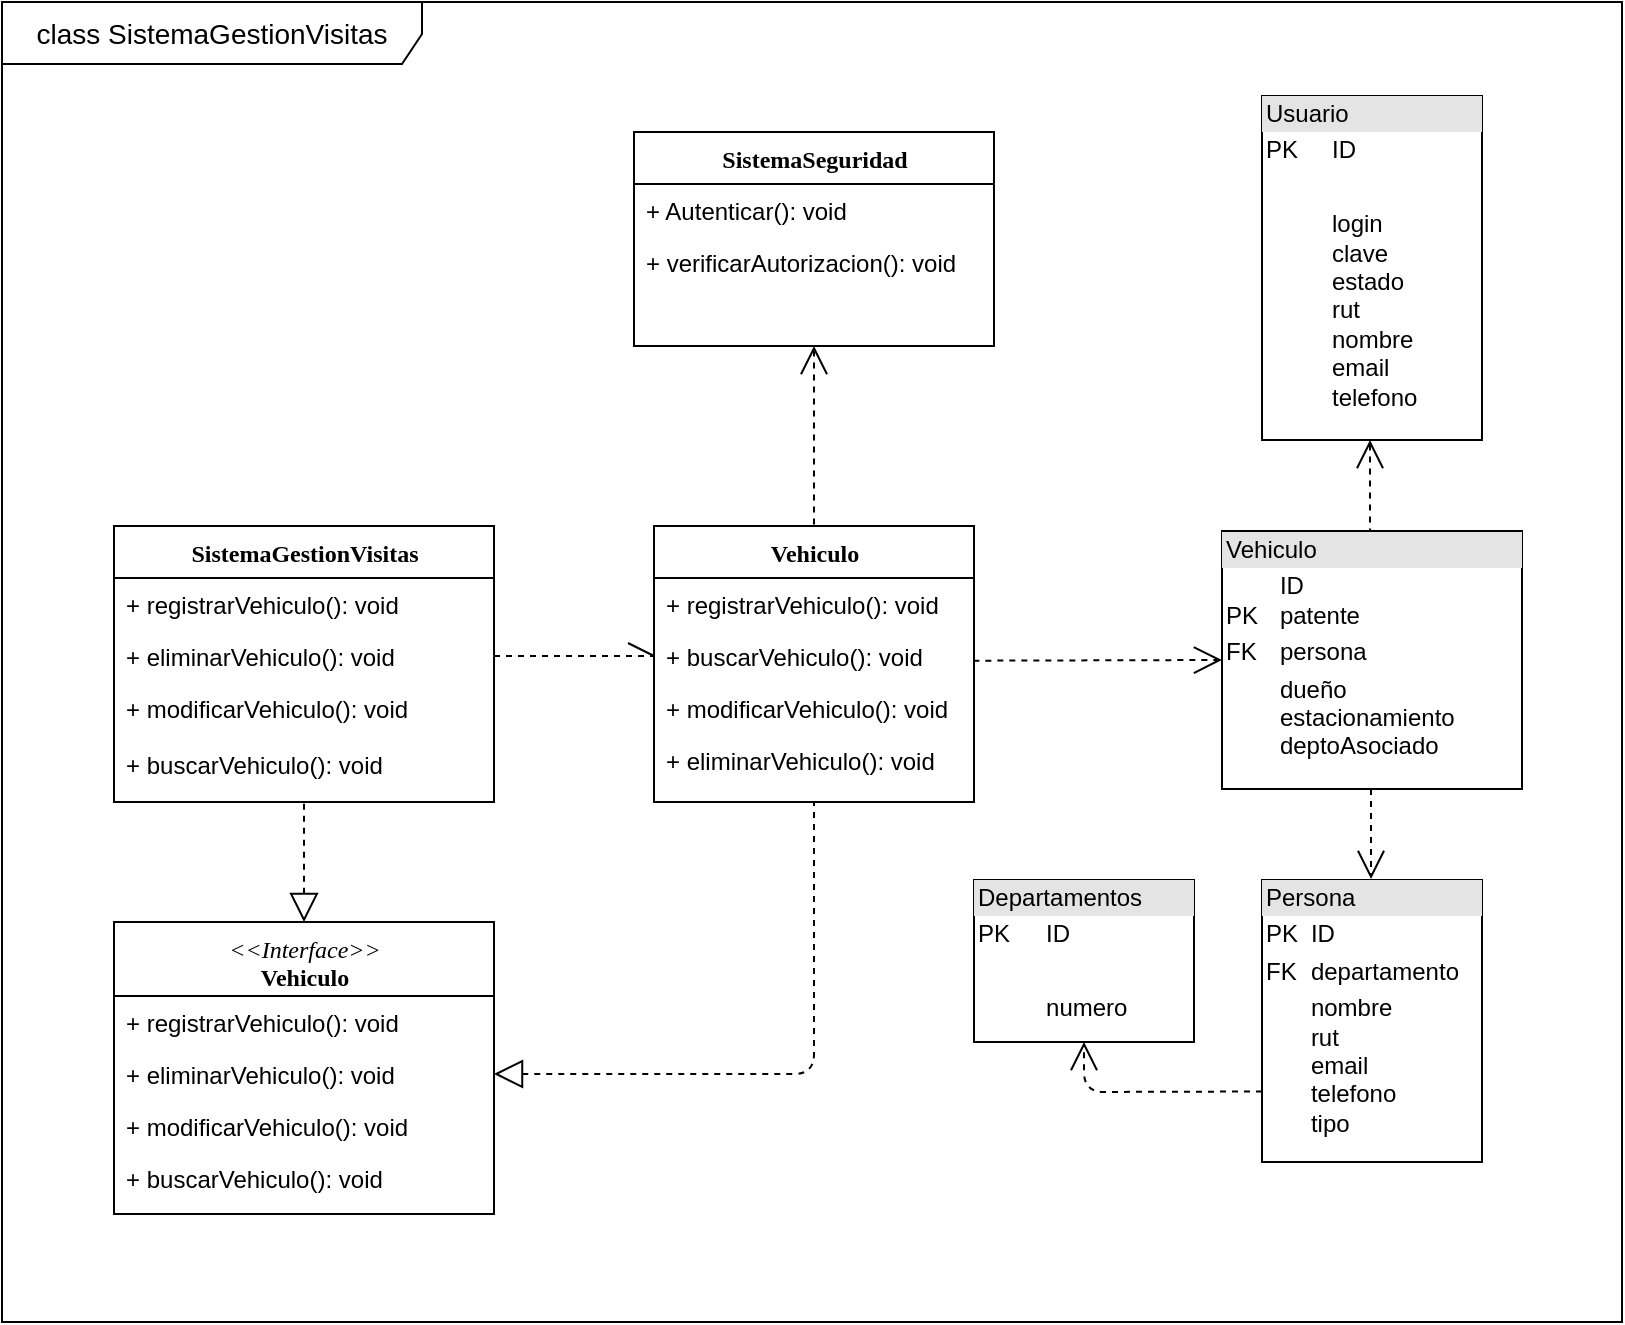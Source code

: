 <mxfile version="10.6.7" type="device"><diagram name="Page-1" id="9f46799a-70d6-7492-0946-bef42562c5a5"><mxGraphModel dx="840" dy="435" grid="1" gridSize="10" guides="1" tooltips="1" connect="1" arrows="1" fold="1" page="1" pageScale="1" pageWidth="1100" pageHeight="850" background="#ffffff" math="0" shadow="0"><root><mxCell id="0"/><mxCell id="1" parent="0"/><mxCell id="GkAajKtFIGLuhse4K5WX-2" value="&lt;font style=&quot;font-size: 14px&quot;&gt;class SistemaGestionVisitas&lt;/font&gt;" style="shape=umlFrame;whiteSpace=wrap;html=1;width=210;height=31;" parent="1" vertex="1"><mxGeometry x="30" y="30" width="810" height="660" as="geometry"/></mxCell><mxCell id="78961159f06e98e8-17" value="SistemaSeguridad" style="swimlane;html=1;fontStyle=1;align=center;verticalAlign=top;childLayout=stackLayout;horizontal=1;startSize=26;horizontalStack=0;resizeParent=1;resizeLast=0;collapsible=1;marginBottom=0;swimlaneFillColor=#ffffff;rounded=0;shadow=0;comic=0;labelBackgroundColor=none;strokeColor=#000000;strokeWidth=1;fillColor=none;fontFamily=Verdana;fontSize=12;fontColor=#000000;" parent="1" vertex="1"><mxGeometry x="346" y="95" width="180" height="107" as="geometry"/></mxCell><mxCell id="78961159f06e98e8-20" value="+ Autenticar(): void" style="text;html=1;strokeColor=none;fillColor=none;align=left;verticalAlign=top;spacingLeft=4;spacingRight=4;whiteSpace=wrap;overflow=hidden;rotatable=0;points=[[0,0.5],[1,0.5]];portConstraint=eastwest;" parent="78961159f06e98e8-17" vertex="1"><mxGeometry y="26" width="180" height="26" as="geometry"/></mxCell><mxCell id="78961159f06e98e8-27" value="+ verificarAutorizacion(): void" style="text;html=1;strokeColor=none;fillColor=none;align=left;verticalAlign=top;spacingLeft=4;spacingRight=4;whiteSpace=wrap;overflow=hidden;rotatable=0;points=[[0,0.5],[1,0.5]];portConstraint=eastwest;" parent="78961159f06e98e8-17" vertex="1"><mxGeometry y="52" width="180" height="26" as="geometry"/></mxCell><mxCell id="78961159f06e98e8-69" value="Vehiculo" style="swimlane;html=1;fontStyle=1;align=center;verticalAlign=top;childLayout=stackLayout;horizontal=1;startSize=26;horizontalStack=0;resizeParent=1;resizeLast=0;collapsible=1;marginBottom=0;swimlaneFillColor=#ffffff;rounded=0;shadow=0;comic=0;labelBackgroundColor=none;strokeColor=#000000;strokeWidth=1;fillColor=none;fontFamily=Verdana;fontSize=12;fontColor=#000000;" parent="1" vertex="1"><mxGeometry x="356" y="292" width="160" height="138" as="geometry"/></mxCell><mxCell id="ipyEARP5-KEgsoyCmI8W-16" value="+ registrarVehiculo(): void" style="text;html=1;strokeColor=none;fillColor=none;align=left;verticalAlign=top;spacingLeft=4;spacingRight=4;whiteSpace=wrap;overflow=hidden;rotatable=0;points=[[0,0.5],[1,0.5]];portConstraint=eastwest;" vertex="1" parent="78961159f06e98e8-69"><mxGeometry y="26" width="160" height="26" as="geometry"/></mxCell><mxCell id="ipyEARP5-KEgsoyCmI8W-19" value="+ buscarVehiculo(): void" style="text;html=1;strokeColor=none;fillColor=none;align=left;verticalAlign=top;spacingLeft=4;spacingRight=4;whiteSpace=wrap;overflow=hidden;rotatable=0;points=[[0,0.5],[1,0.5]];portConstraint=eastwest;" vertex="1" parent="78961159f06e98e8-69"><mxGeometry y="52" width="160" height="26" as="geometry"/></mxCell><mxCell id="ipyEARP5-KEgsoyCmI8W-18" value="+ modificarVehiculo(): void" style="text;html=1;strokeColor=none;fillColor=none;align=left;verticalAlign=top;spacingLeft=4;spacingRight=4;whiteSpace=wrap;overflow=hidden;rotatable=0;points=[[0,0.5],[1,0.5]];portConstraint=eastwest;" vertex="1" parent="78961159f06e98e8-69"><mxGeometry y="78" width="160" height="26" as="geometry"/></mxCell><mxCell id="ipyEARP5-KEgsoyCmI8W-17" value="+ eliminarVehiculo(): void" style="text;html=1;strokeColor=none;fillColor=none;align=left;verticalAlign=top;spacingLeft=4;spacingRight=4;whiteSpace=wrap;overflow=hidden;rotatable=0;points=[[0,0.5],[1,0.5]];portConstraint=eastwest;" vertex="1" parent="78961159f06e98e8-69"><mxGeometry y="104" width="160" height="26" as="geometry"/></mxCell><mxCell id="ipyEARP5-KEgsoyCmI8W-5" value="SistemaGestionVisitas" style="swimlane;html=1;fontStyle=1;align=center;verticalAlign=top;childLayout=stackLayout;horizontal=1;startSize=26;horizontalStack=0;resizeParent=1;resizeLast=0;collapsible=1;marginBottom=0;swimlaneFillColor=#ffffff;rounded=0;shadow=0;comic=0;labelBackgroundColor=none;strokeColor=#000000;strokeWidth=1;fillColor=none;fontFamily=Verdana;fontSize=12;fontColor=#000000;" vertex="1" parent="1"><mxGeometry x="86" y="292" width="190" height="138" as="geometry"/></mxCell><mxCell id="ipyEARP5-KEgsoyCmI8W-6" value="+ registrarVehiculo(): void" style="text;html=1;strokeColor=none;fillColor=none;align=left;verticalAlign=top;spacingLeft=4;spacingRight=4;whiteSpace=wrap;overflow=hidden;rotatable=0;points=[[0,0.5],[1,0.5]];portConstraint=eastwest;" vertex="1" parent="ipyEARP5-KEgsoyCmI8W-5"><mxGeometry y="26" width="190" height="26" as="geometry"/></mxCell><mxCell id="ipyEARP5-KEgsoyCmI8W-7" value="+ eliminarVehiculo(): void" style="text;html=1;strokeColor=none;fillColor=none;align=left;verticalAlign=top;spacingLeft=4;spacingRight=4;whiteSpace=wrap;overflow=hidden;rotatable=0;points=[[0,0.5],[1,0.5]];portConstraint=eastwest;" vertex="1" parent="ipyEARP5-KEgsoyCmI8W-5"><mxGeometry y="52" width="190" height="26" as="geometry"/></mxCell><mxCell id="ipyEARP5-KEgsoyCmI8W-8" value="+ modificarVehiculo(): void" style="text;html=1;strokeColor=none;fillColor=none;align=left;verticalAlign=top;spacingLeft=4;spacingRight=4;whiteSpace=wrap;overflow=hidden;rotatable=0;points=[[0,0.5],[1,0.5]];portConstraint=eastwest;" vertex="1" parent="ipyEARP5-KEgsoyCmI8W-5"><mxGeometry y="78" width="190" height="26" as="geometry"/></mxCell><mxCell id="ipyEARP5-KEgsoyCmI8W-10" value="+ buscarVehiculo(): void" style="text;html=1;strokeColor=none;fillColor=none;align=left;verticalAlign=top;spacingLeft=4;spacingRight=4;whiteSpace=wrap;overflow=hidden;rotatable=0;points=[[0,0.5],[1,0.5]];portConstraint=eastwest;" vertex="1" parent="1"><mxGeometry x="86" y="397.5" width="190" height="26" as="geometry"/></mxCell><mxCell id="ipyEARP5-KEgsoyCmI8W-11" value="&lt;i style=&quot;font-weight: normal&quot;&gt;&lt;font style=&quot;font-size: 12px&quot;&gt;&amp;lt;&amp;lt;Interface&amp;gt;&amp;gt;&lt;/font&gt;&lt;/i&gt;&lt;br&gt;Vehiculo" style="swimlane;html=1;fontStyle=1;align=center;verticalAlign=top;childLayout=stackLayout;horizontal=1;startSize=37;horizontalStack=0;resizeParent=1;resizeLast=0;collapsible=1;marginBottom=0;swimlaneFillColor=#ffffff;rounded=0;shadow=0;comic=0;labelBackgroundColor=none;strokeColor=#000000;strokeWidth=1;fillColor=none;fontFamily=Verdana;fontSize=12;fontColor=#000000;" vertex="1" parent="1"><mxGeometry x="86" y="490" width="190" height="146" as="geometry"/></mxCell><mxCell id="ipyEARP5-KEgsoyCmI8W-12" value="+ registrarVehiculo(): void" style="text;html=1;strokeColor=none;fillColor=none;align=left;verticalAlign=top;spacingLeft=4;spacingRight=4;whiteSpace=wrap;overflow=hidden;rotatable=0;points=[[0,0.5],[1,0.5]];portConstraint=eastwest;" vertex="1" parent="ipyEARP5-KEgsoyCmI8W-11"><mxGeometry y="37" width="190" height="26" as="geometry"/></mxCell><mxCell id="ipyEARP5-KEgsoyCmI8W-13" value="+ eliminarVehiculo(): void" style="text;html=1;strokeColor=none;fillColor=none;align=left;verticalAlign=top;spacingLeft=4;spacingRight=4;whiteSpace=wrap;overflow=hidden;rotatable=0;points=[[0,0.5],[1,0.5]];portConstraint=eastwest;" vertex="1" parent="ipyEARP5-KEgsoyCmI8W-11"><mxGeometry y="63" width="190" height="26" as="geometry"/></mxCell><mxCell id="ipyEARP5-KEgsoyCmI8W-14" value="+ modificarVehiculo(): void" style="text;html=1;strokeColor=none;fillColor=none;align=left;verticalAlign=top;spacingLeft=4;spacingRight=4;whiteSpace=wrap;overflow=hidden;rotatable=0;points=[[0,0.5],[1,0.5]];portConstraint=eastwest;" vertex="1" parent="ipyEARP5-KEgsoyCmI8W-11"><mxGeometry y="89" width="190" height="26" as="geometry"/></mxCell><mxCell id="ipyEARP5-KEgsoyCmI8W-15" value="+ buscarVehiculo(): void" style="text;html=1;strokeColor=none;fillColor=none;align=left;verticalAlign=top;spacingLeft=4;spacingRight=4;whiteSpace=wrap;overflow=hidden;rotatable=0;points=[[0,0.5],[1,0.5]];portConstraint=eastwest;" vertex="1" parent="ipyEARP5-KEgsoyCmI8W-11"><mxGeometry y="115" width="190" height="26" as="geometry"/></mxCell><mxCell id="ipyEARP5-KEgsoyCmI8W-20" value="" style="endArrow=none;html=1;exitX=1;exitY=0.5;exitDx=0;exitDy=0;endSize=6;endFill=0;startArrow=block;startFill=0;startSize=12;dashed=1;entryX=0.5;entryY=1;entryDx=0;entryDy=0;" edge="1" parent="1" source="ipyEARP5-KEgsoyCmI8W-13" target="78961159f06e98e8-69"><mxGeometry width="50" height="50" relative="1" as="geometry"><mxPoint x="386" y="609" as="sourcePoint"/><mxPoint x="436" y="439" as="targetPoint"/><Array as="points"><mxPoint x="436" y="566"/></Array></mxGeometry></mxCell><mxCell id="ipyEARP5-KEgsoyCmI8W-22" value="" style="endArrow=none;html=1;dashed=1;exitX=0.5;exitY=1;exitDx=0;exitDy=0;entryX=0.5;entryY=0;entryDx=0;entryDy=0;startArrow=open;startFill=0;startSize=12;" edge="1" parent="1" source="78961159f06e98e8-17" target="78961159f06e98e8-69"><mxGeometry width="50" height="50" relative="1" as="geometry"><mxPoint x="546" y="103" as="sourcePoint"/><mxPoint x="596" y="53" as="targetPoint"/></mxGeometry></mxCell><mxCell id="ipyEARP5-KEgsoyCmI8W-25" value="&lt;div style=&quot;box-sizing: border-box ; width: 100% ; background: #e4e4e4 ; padding: 2px&quot;&gt;Usuario&lt;/div&gt;&lt;table style=&quot;width: 100% ; font-size: 1em&quot; cellpadding=&quot;2&quot; cellspacing=&quot;0&quot;&gt;&lt;tbody&gt;&lt;tr&gt;&lt;td&gt;PK&lt;/td&gt;&lt;td&gt;ID&lt;/td&gt;&lt;/tr&gt;&lt;tr&gt;&lt;td&gt;&lt;br&gt;&lt;/td&gt;&lt;td&gt;&lt;br&gt;&lt;/td&gt;&lt;/tr&gt;&lt;tr&gt;&lt;td&gt;&lt;/td&gt;&lt;td&gt;login&lt;br&gt;clave&lt;br&gt;estado&lt;br&gt;rut&lt;br&gt;nombre&lt;br&gt;email&lt;br&gt;telefono&lt;br&gt;&lt;br&gt;&lt;/td&gt;&lt;/tr&gt;&lt;/tbody&gt;&lt;/table&gt;" style="verticalAlign=top;align=left;overflow=fill;html=1;" vertex="1" parent="1"><mxGeometry x="660" y="77" width="110" height="172" as="geometry"/></mxCell><mxCell id="ipyEARP5-KEgsoyCmI8W-26" value="&lt;div style=&quot;box-sizing: border-box ; width: 100% ; background: #e4e4e4 ; padding: 2px&quot;&gt;Vehiculo&lt;/div&gt;&lt;table style=&quot;width: 100% ; font-size: 1em&quot; cellpadding=&quot;2&quot; cellspacing=&quot;0&quot;&gt;&lt;tbody&gt;&lt;tr&gt;&lt;td&gt;&lt;br&gt;PK&lt;/td&gt;&lt;td&gt;ID&lt;br&gt;patente&lt;br&gt;&lt;/td&gt;&lt;/tr&gt;&lt;tr&gt;&lt;td&gt;FK&lt;/td&gt;&lt;td&gt;persona&lt;/td&gt;&lt;/tr&gt;&lt;tr&gt;&lt;td&gt;&lt;/td&gt;&lt;td&gt;dueño&lt;br&gt;estacionamiento&lt;br&gt;deptoAsociado&lt;br&gt;&lt;br&gt;&lt;/td&gt;&lt;/tr&gt;&lt;/tbody&gt;&lt;/table&gt;" style="verticalAlign=top;align=left;overflow=fill;html=1;" vertex="1" parent="1"><mxGeometry x="640" y="294.5" width="150" height="129" as="geometry"/></mxCell><mxCell id="ipyEARP5-KEgsoyCmI8W-27" value="&lt;div style=&quot;box-sizing: border-box ; width: 100% ; background: #e4e4e4 ; padding: 2px&quot;&gt;Persona&lt;/div&gt;&lt;table style=&quot;width: 100% ; font-size: 1em&quot; cellpadding=&quot;2&quot; cellspacing=&quot;0&quot;&gt;&lt;tbody&gt;&lt;tr&gt;&lt;td&gt;PK&lt;/td&gt;&lt;td&gt;ID&lt;/td&gt;&lt;/tr&gt;&lt;tr&gt;&lt;td&gt;FK&lt;/td&gt;&lt;td&gt;departamento&lt;/td&gt;&lt;/tr&gt;&lt;tr&gt;&lt;td&gt;&lt;/td&gt;&lt;td&gt;nombre&lt;br&gt;rut&lt;br&gt;email&lt;br&gt;telefono&lt;br&gt;tipo&lt;br&gt;&lt;br&gt;&lt;/td&gt;&lt;/tr&gt;&lt;/tbody&gt;&lt;/table&gt;" style="verticalAlign=top;align=left;overflow=fill;html=1;" vertex="1" parent="1"><mxGeometry x="660" y="469" width="110" height="141" as="geometry"/></mxCell><mxCell id="ipyEARP5-KEgsoyCmI8W-32" value="" style="endArrow=none;html=1;dashed=1;startArrow=open;startFill=0;startSize=12;" edge="1" parent="1"><mxGeometry width="50" height="50" relative="1" as="geometry"><mxPoint x="714" y="249" as="sourcePoint"/><mxPoint x="714" y="294" as="targetPoint"/></mxGeometry></mxCell><mxCell id="ipyEARP5-KEgsoyCmI8W-33" value="" style="endArrow=open;html=1;dashed=1;startArrow=none;startFill=0;startSize=6;endFill=0;endSize=12;" edge="1" parent="1"><mxGeometry width="50" height="50" relative="1" as="geometry"><mxPoint x="714.5" y="423.5" as="sourcePoint"/><mxPoint x="714.5" y="468.5" as="targetPoint"/></mxGeometry></mxCell><mxCell id="ipyEARP5-KEgsoyCmI8W-34" value="" style="endArrow=openAsync;html=1;dashed=1;exitX=1;exitY=0.5;exitDx=0;exitDy=0;entryX=0;entryY=0.5;entryDx=0;entryDy=0;startArrow=none;startFill=0;endFill=0;startSize=6;endSize=12;" edge="1" parent="1" source="ipyEARP5-KEgsoyCmI8W-7" target="ipyEARP5-KEgsoyCmI8W-19"><mxGeometry width="50" height="50" relative="1" as="geometry"><mxPoint x="276" y="384" as="sourcePoint"/><mxPoint x="326" y="334" as="targetPoint"/></mxGeometry></mxCell><mxCell id="ipyEARP5-KEgsoyCmI8W-35" value="" style="endArrow=open;html=1;dashed=1;exitX=0.998;exitY=0.59;exitDx=0;exitDy=0;entryX=0;entryY=0.5;entryDx=0;entryDy=0;exitPerimeter=0;endFill=0;startSize=6;endSize=12;" edge="1" parent="1" source="ipyEARP5-KEgsoyCmI8W-19" target="ipyEARP5-KEgsoyCmI8W-26"><mxGeometry width="50" height="50" relative="1" as="geometry"><mxPoint x="510" y="380" as="sourcePoint"/><mxPoint x="560" y="330" as="targetPoint"/></mxGeometry></mxCell><mxCell id="ipyEARP5-KEgsoyCmI8W-37" value="" style="endArrow=none;html=1;dashed=1;exitX=0.5;exitY=0;exitDx=0;exitDy=0;entryX=0.5;entryY=1;entryDx=0;entryDy=0;endFill=0;startArrow=block;startFill=0;startSize=12;" edge="1" parent="1" source="ipyEARP5-KEgsoyCmI8W-11" target="ipyEARP5-KEgsoyCmI8W-5"><mxGeometry width="50" height="50" relative="1" as="geometry"><mxPoint x="160" y="500" as="sourcePoint"/><mxPoint x="210" y="450" as="targetPoint"/></mxGeometry></mxCell><mxCell id="ipyEARP5-KEgsoyCmI8W-38" value="&lt;div style=&quot;box-sizing: border-box ; width: 100% ; background: #e4e4e4 ; padding: 2px&quot;&gt;Departamentos&lt;/div&gt;&lt;table style=&quot;width: 100% ; font-size: 1em&quot; cellpadding=&quot;2&quot; cellspacing=&quot;0&quot;&gt;&lt;tbody&gt;&lt;tr&gt;&lt;td&gt;PK&lt;/td&gt;&lt;td&gt;ID&lt;/td&gt;&lt;/tr&gt;&lt;tr&gt;&lt;td&gt;&lt;br&gt;&lt;/td&gt;&lt;td&gt;&lt;br&gt;&lt;/td&gt;&lt;/tr&gt;&lt;tr&gt;&lt;td&gt;&lt;/td&gt;&lt;td&gt;numero&lt;br&gt;&lt;br&gt;&lt;/td&gt;&lt;/tr&gt;&lt;/tbody&gt;&lt;/table&gt;" style="verticalAlign=top;align=left;overflow=fill;html=1;" vertex="1" parent="1"><mxGeometry x="516" y="469" width="110" height="81" as="geometry"/></mxCell><mxCell id="ipyEARP5-KEgsoyCmI8W-41" value="" style="endArrow=open;html=1;dashed=1;startArrow=none;startFill=0;startSize=6;endFill=0;endSize=12;exitX=0;exitY=0.75;exitDx=0;exitDy=0;entryX=0.5;entryY=1;entryDx=0;entryDy=0;" edge="1" parent="1" source="ipyEARP5-KEgsoyCmI8W-27" target="ipyEARP5-KEgsoyCmI8W-38"><mxGeometry width="50" height="50" relative="1" as="geometry"><mxPoint x="724.5" y="433.5" as="sourcePoint"/><mxPoint x="724.5" y="478.5" as="targetPoint"/><Array as="points"><mxPoint x="571" y="575"/></Array></mxGeometry></mxCell></root></mxGraphModel></diagram></mxfile>